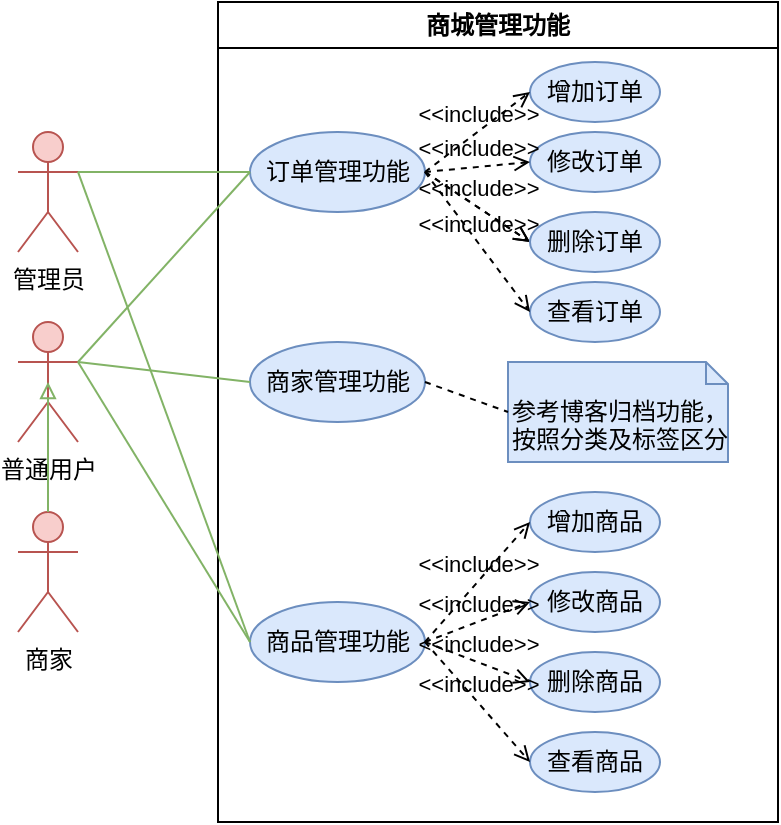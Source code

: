 <mxfile version="24.9.2">
  <diagram name="第 1 页" id="RTJovubdE_YrsCHvYEaq">
    <mxGraphModel dx="875" dy="474" grid="1" gridSize="10" guides="1" tooltips="1" connect="1" arrows="1" fold="1" page="1" pageScale="1" pageWidth="827" pageHeight="1169" math="0" shadow="0">
      <root>
        <mxCell id="0" />
        <mxCell id="1" parent="0" />
        <mxCell id="zeIB3MRSu70Jo39GSCDh-1" value="商城管理功能" style="swimlane;whiteSpace=wrap;html=1;" vertex="1" parent="1">
          <mxGeometry x="324" y="110" width="280" height="410" as="geometry" />
        </mxCell>
        <mxCell id="zeIB3MRSu70Jo39GSCDh-2" value="订单管理功能" style="ellipse;whiteSpace=wrap;html=1;fillColor=#dae8fc;strokeColor=#6c8ebf;" vertex="1" parent="zeIB3MRSu70Jo39GSCDh-1">
          <mxGeometry x="16" y="65" width="87.5" height="40" as="geometry" />
        </mxCell>
        <mxCell id="zeIB3MRSu70Jo39GSCDh-3" value="商家管理功能" style="ellipse;whiteSpace=wrap;html=1;fillColor=#dae8fc;strokeColor=#6c8ebf;" vertex="1" parent="zeIB3MRSu70Jo39GSCDh-1">
          <mxGeometry x="16" y="170" width="87.5" height="40" as="geometry" />
        </mxCell>
        <mxCell id="zeIB3MRSu70Jo39GSCDh-5" value="增加订单" style="ellipse;whiteSpace=wrap;html=1;fillColor=#dae8fc;strokeColor=#6c8ebf;" vertex="1" parent="zeIB3MRSu70Jo39GSCDh-1">
          <mxGeometry x="156" y="30" width="65" height="30" as="geometry" />
        </mxCell>
        <mxCell id="zeIB3MRSu70Jo39GSCDh-6" value="修改订单" style="ellipse;whiteSpace=wrap;html=1;fillColor=#dae8fc;strokeColor=#6c8ebf;" vertex="1" parent="zeIB3MRSu70Jo39GSCDh-1">
          <mxGeometry x="156" y="65" width="65" height="30" as="geometry" />
        </mxCell>
        <mxCell id="zeIB3MRSu70Jo39GSCDh-7" value="&amp;lt;&amp;lt;include&amp;gt;&amp;gt;" style="html=1;verticalAlign=bottom;labelBackgroundColor=none;endArrow=open;endFill=0;dashed=1;rounded=0;exitX=1;exitY=0.5;exitDx=0;exitDy=0;entryX=0;entryY=0.5;entryDx=0;entryDy=0;" edge="1" parent="zeIB3MRSu70Jo39GSCDh-1" source="zeIB3MRSu70Jo39GSCDh-2" target="zeIB3MRSu70Jo39GSCDh-5">
          <mxGeometry x="0.0" width="160" relative="1" as="geometry">
            <mxPoint x="155" y="155" as="sourcePoint" />
            <mxPoint x="205" y="125" as="targetPoint" />
            <mxPoint as="offset" />
          </mxGeometry>
        </mxCell>
        <mxCell id="zeIB3MRSu70Jo39GSCDh-8" value="&amp;lt;&amp;lt;include&amp;gt;&amp;gt;" style="html=1;verticalAlign=bottom;labelBackgroundColor=none;endArrow=open;endFill=0;dashed=1;rounded=0;entryX=0;entryY=0.5;entryDx=0;entryDy=0;exitX=1;exitY=0.5;exitDx=0;exitDy=0;" edge="1" parent="zeIB3MRSu70Jo39GSCDh-1" source="zeIB3MRSu70Jo39GSCDh-2" target="zeIB3MRSu70Jo39GSCDh-6">
          <mxGeometry x="0.0" width="160" relative="1" as="geometry">
            <mxPoint x="336" y="85" as="sourcePoint" />
            <mxPoint x="386" y="55" as="targetPoint" />
            <mxPoint as="offset" />
          </mxGeometry>
        </mxCell>
        <mxCell id="zeIB3MRSu70Jo39GSCDh-9" value="&amp;lt;&amp;lt;include&amp;gt;&amp;gt;" style="html=1;verticalAlign=bottom;labelBackgroundColor=none;endArrow=open;endFill=0;dashed=1;rounded=0;exitX=1;exitY=0.5;exitDx=0;exitDy=0;entryX=0;entryY=0.5;entryDx=0;entryDy=0;" edge="1" parent="zeIB3MRSu70Jo39GSCDh-1" source="zeIB3MRSu70Jo39GSCDh-2" target="zeIB3MRSu70Jo39GSCDh-23">
          <mxGeometry x="0.0" width="160" relative="1" as="geometry">
            <mxPoint x="396" y="95" as="sourcePoint" />
            <mxPoint x="446" y="65" as="targetPoint" />
            <mxPoint as="offset" />
          </mxGeometry>
        </mxCell>
        <mxCell id="zeIB3MRSu70Jo39GSCDh-10" value="查看订单" style="ellipse;whiteSpace=wrap;html=1;fillColor=#dae8fc;strokeColor=#6c8ebf;" vertex="1" parent="zeIB3MRSu70Jo39GSCDh-1">
          <mxGeometry x="156" y="140" width="65" height="30" as="geometry" />
        </mxCell>
        <mxCell id="zeIB3MRSu70Jo39GSCDh-11" value="&amp;lt;&amp;lt;include&amp;gt;&amp;gt;" style="html=1;verticalAlign=bottom;labelBackgroundColor=none;endArrow=open;endFill=0;dashed=1;rounded=0;exitX=1;exitY=0.5;exitDx=0;exitDy=0;entryX=0;entryY=0.5;entryDx=0;entryDy=0;" edge="1" parent="zeIB3MRSu70Jo39GSCDh-1" source="zeIB3MRSu70Jo39GSCDh-2" target="zeIB3MRSu70Jo39GSCDh-10">
          <mxGeometry x="0.0" width="160" relative="1" as="geometry">
            <mxPoint x="102.25" y="125" as="sourcePoint" />
            <mxPoint x="37.25" y="160" as="targetPoint" />
            <mxPoint as="offset" />
          </mxGeometry>
        </mxCell>
        <mxCell id="zeIB3MRSu70Jo39GSCDh-12" value="商品管理功能" style="ellipse;whiteSpace=wrap;html=1;fillColor=#dae8fc;strokeColor=#6c8ebf;" vertex="1" parent="zeIB3MRSu70Jo39GSCDh-1">
          <mxGeometry x="16" y="300" width="87.5" height="40" as="geometry" />
        </mxCell>
        <mxCell id="zeIB3MRSu70Jo39GSCDh-13" value="增加商品" style="ellipse;whiteSpace=wrap;html=1;fillColor=#dae8fc;strokeColor=#6c8ebf;" vertex="1" parent="zeIB3MRSu70Jo39GSCDh-1">
          <mxGeometry x="156" y="245" width="65" height="30" as="geometry" />
        </mxCell>
        <mxCell id="zeIB3MRSu70Jo39GSCDh-14" value="修改商品" style="ellipse;whiteSpace=wrap;html=1;fillColor=#dae8fc;strokeColor=#6c8ebf;" vertex="1" parent="zeIB3MRSu70Jo39GSCDh-1">
          <mxGeometry x="156" y="285" width="65" height="30" as="geometry" />
        </mxCell>
        <mxCell id="zeIB3MRSu70Jo39GSCDh-15" value="删除商品" style="ellipse;whiteSpace=wrap;html=1;fillColor=#dae8fc;strokeColor=#6c8ebf;" vertex="1" parent="zeIB3MRSu70Jo39GSCDh-1">
          <mxGeometry x="156" y="325" width="65" height="30" as="geometry" />
        </mxCell>
        <mxCell id="zeIB3MRSu70Jo39GSCDh-16" value="查看商品" style="ellipse;whiteSpace=wrap;html=1;fillColor=#dae8fc;strokeColor=#6c8ebf;" vertex="1" parent="zeIB3MRSu70Jo39GSCDh-1">
          <mxGeometry x="156" y="365" width="65" height="30" as="geometry" />
        </mxCell>
        <mxCell id="zeIB3MRSu70Jo39GSCDh-17" value="&amp;lt;&amp;lt;include&amp;gt;&amp;gt;" style="html=1;verticalAlign=bottom;labelBackgroundColor=none;endArrow=open;endFill=0;dashed=1;rounded=0;exitX=1;exitY=0.5;exitDx=0;exitDy=0;entryX=0;entryY=0.5;entryDx=0;entryDy=0;" edge="1" parent="zeIB3MRSu70Jo39GSCDh-1" source="zeIB3MRSu70Jo39GSCDh-12" target="zeIB3MRSu70Jo39GSCDh-13">
          <mxGeometry x="0.0" width="160" relative="1" as="geometry">
            <mxPoint x="82.5" y="225" as="sourcePoint" />
            <mxPoint x="113.5" y="305" as="targetPoint" />
            <mxPoint as="offset" />
          </mxGeometry>
        </mxCell>
        <mxCell id="zeIB3MRSu70Jo39GSCDh-18" value="&amp;lt;&amp;lt;include&amp;gt;&amp;gt;" style="html=1;verticalAlign=bottom;labelBackgroundColor=none;endArrow=open;endFill=0;dashed=1;rounded=0;entryX=0;entryY=0.5;entryDx=0;entryDy=0;exitX=1;exitY=0.5;exitDx=0;exitDy=0;" edge="1" parent="zeIB3MRSu70Jo39GSCDh-1" source="zeIB3MRSu70Jo39GSCDh-12" target="zeIB3MRSu70Jo39GSCDh-14">
          <mxGeometry x="0.0" width="160" relative="1" as="geometry">
            <mxPoint x="116" y="310" as="sourcePoint" />
            <mxPoint x="155" y="275" as="targetPoint" />
            <mxPoint as="offset" />
          </mxGeometry>
        </mxCell>
        <mxCell id="zeIB3MRSu70Jo39GSCDh-19" value="&amp;lt;&amp;lt;include&amp;gt;&amp;gt;" style="html=1;verticalAlign=bottom;labelBackgroundColor=none;endArrow=open;endFill=0;dashed=1;rounded=0;entryX=0;entryY=0.5;entryDx=0;entryDy=0;exitX=1;exitY=0.5;exitDx=0;exitDy=0;" edge="1" parent="zeIB3MRSu70Jo39GSCDh-1" source="zeIB3MRSu70Jo39GSCDh-12" target="zeIB3MRSu70Jo39GSCDh-15">
          <mxGeometry x="0.0" width="160" relative="1" as="geometry">
            <mxPoint x="64.25" y="359.31" as="sourcePoint" />
            <mxPoint x="95.25" y="359.31" as="targetPoint" />
            <mxPoint as="offset" />
          </mxGeometry>
        </mxCell>
        <mxCell id="zeIB3MRSu70Jo39GSCDh-20" value="&amp;lt;&amp;lt;include&amp;gt;&amp;gt;" style="html=1;verticalAlign=bottom;labelBackgroundColor=none;endArrow=open;endFill=0;dashed=1;rounded=0;entryX=0;entryY=0.5;entryDx=0;entryDy=0;exitX=1;exitY=0.5;exitDx=0;exitDy=0;" edge="1" parent="zeIB3MRSu70Jo39GSCDh-1" source="zeIB3MRSu70Jo39GSCDh-12" target="zeIB3MRSu70Jo39GSCDh-16">
          <mxGeometry x="0.0" width="160" relative="1" as="geometry">
            <mxPoint x="346" y="290" as="sourcePoint" />
            <mxPoint x="377" y="290" as="targetPoint" />
            <mxPoint as="offset" />
          </mxGeometry>
        </mxCell>
        <mxCell id="zeIB3MRSu70Jo39GSCDh-21" value="参考博客归档功能，按照分类及标签区分" style="shape=note2;boundedLbl=1;whiteSpace=wrap;html=1;size=11;verticalAlign=top;align=left;fillColor=#dae8fc;strokeColor=#6c8ebf;" vertex="1" parent="zeIB3MRSu70Jo39GSCDh-1">
          <mxGeometry x="145" y="180" width="110" height="50" as="geometry" />
        </mxCell>
        <mxCell id="zeIB3MRSu70Jo39GSCDh-22" value="" style="html=1;verticalAlign=bottom;labelBackgroundColor=none;endArrow=open;endFill=0;dashed=1;rounded=0;exitX=1;exitY=0.5;exitDx=0;exitDy=0;entryX=0;entryY=0.5;entryDx=0;entryDy=0;" edge="1" parent="zeIB3MRSu70Jo39GSCDh-1" source="zeIB3MRSu70Jo39GSCDh-2" target="zeIB3MRSu70Jo39GSCDh-23">
          <mxGeometry x="0.0" width="160" relative="1" as="geometry">
            <mxPoint x="418" y="195" as="sourcePoint" />
            <mxPoint x="479" y="275" as="targetPoint" />
            <mxPoint as="offset" />
          </mxGeometry>
        </mxCell>
        <mxCell id="zeIB3MRSu70Jo39GSCDh-23" value="删除订单" style="ellipse;whiteSpace=wrap;html=1;fillColor=#dae8fc;strokeColor=#6c8ebf;" vertex="1" parent="zeIB3MRSu70Jo39GSCDh-1">
          <mxGeometry x="156" y="105" width="65" height="30" as="geometry" />
        </mxCell>
        <mxCell id="zeIB3MRSu70Jo39GSCDh-24" value="" style="endArrow=none;dashed=1;html=1;rounded=0;exitX=1;exitY=0.5;exitDx=0;exitDy=0;entryX=0;entryY=0.5;entryDx=0;entryDy=0;entryPerimeter=0;" edge="1" parent="zeIB3MRSu70Jo39GSCDh-1" source="zeIB3MRSu70Jo39GSCDh-3" target="zeIB3MRSu70Jo39GSCDh-21">
          <mxGeometry width="50" height="50" relative="1" as="geometry">
            <mxPoint x="346" y="200" as="sourcePoint" />
            <mxPoint x="448.5" y="220" as="targetPoint" />
          </mxGeometry>
        </mxCell>
        <mxCell id="zeIB3MRSu70Jo39GSCDh-26" value="普通用户" style="shape=umlActor;verticalLabelPosition=bottom;verticalAlign=top;html=1;fillColor=#f8cecc;strokeColor=#b85450;" vertex="1" parent="1">
          <mxGeometry x="224" y="270" width="30" height="60" as="geometry" />
        </mxCell>
        <mxCell id="zeIB3MRSu70Jo39GSCDh-27" value="商家" style="shape=umlActor;verticalLabelPosition=bottom;verticalAlign=top;html=1;fillColor=#f8cecc;strokeColor=#b85450;" vertex="1" parent="1">
          <mxGeometry x="224" y="365" width="30" height="60" as="geometry" />
        </mxCell>
        <mxCell id="zeIB3MRSu70Jo39GSCDh-28" value="管理员" style="shape=umlActor;verticalLabelPosition=bottom;verticalAlign=top;html=1;fillColor=#f8cecc;strokeColor=#b85450;" vertex="1" parent="1">
          <mxGeometry x="224" y="175" width="30" height="60" as="geometry" />
        </mxCell>
        <mxCell id="zeIB3MRSu70Jo39GSCDh-29" value="" style="endArrow=block;endFill=0;html=1;rounded=0;fillColor=#d5e8d4;strokeColor=#82b366;exitX=0.5;exitY=0;exitDx=0;exitDy=0;exitPerimeter=0;entryX=0.5;entryY=0.5;entryDx=0;entryDy=0;entryPerimeter=0;" edge="1" parent="1" source="zeIB3MRSu70Jo39GSCDh-27" target="zeIB3MRSu70Jo39GSCDh-26">
          <mxGeometry width="160" relative="1" as="geometry">
            <mxPoint x="279" y="515" as="sourcePoint" />
            <mxPoint x="264" y="435" as="targetPoint" />
          </mxGeometry>
        </mxCell>
        <mxCell id="zeIB3MRSu70Jo39GSCDh-31" value="" style="endArrow=none;html=1;rounded=0;fillColor=#d5e8d4;strokeColor=#82b366;entryX=1;entryY=0.333;entryDx=0;entryDy=0;entryPerimeter=0;exitX=0;exitY=0.5;exitDx=0;exitDy=0;" edge="1" parent="1" source="zeIB3MRSu70Jo39GSCDh-3" target="zeIB3MRSu70Jo39GSCDh-26">
          <mxGeometry width="50" height="50" relative="1" as="geometry">
            <mxPoint x="404" y="260" as="sourcePoint" />
            <mxPoint x="264" y="280" as="targetPoint" />
          </mxGeometry>
        </mxCell>
        <mxCell id="zeIB3MRSu70Jo39GSCDh-32" value="" style="endArrow=none;html=1;rounded=0;fillColor=#d5e8d4;strokeColor=#82b366;entryX=1;entryY=0.333;entryDx=0;entryDy=0;entryPerimeter=0;exitX=0;exitY=0.5;exitDx=0;exitDy=0;" edge="1" parent="1" source="zeIB3MRSu70Jo39GSCDh-2" target="zeIB3MRSu70Jo39GSCDh-28">
          <mxGeometry width="50" height="50" relative="1" as="geometry">
            <mxPoint x="367" y="250" as="sourcePoint" />
            <mxPoint x="254" y="200" as="targetPoint" />
          </mxGeometry>
        </mxCell>
        <mxCell id="zeIB3MRSu70Jo39GSCDh-33" value="" style="endArrow=none;html=1;rounded=0;fillColor=#d5e8d4;strokeColor=#82b366;entryX=0;entryY=0.5;entryDx=0;entryDy=0;exitX=1;exitY=0.333;exitDx=0;exitDy=0;exitPerimeter=0;" edge="1" parent="1" source="zeIB3MRSu70Jo39GSCDh-26" target="zeIB3MRSu70Jo39GSCDh-2">
          <mxGeometry width="50" height="50" relative="1" as="geometry">
            <mxPoint x="350" y="310" as="sourcePoint" />
            <mxPoint x="264" y="300" as="targetPoint" />
          </mxGeometry>
        </mxCell>
        <mxCell id="zeIB3MRSu70Jo39GSCDh-34" value="" style="endArrow=none;html=1;rounded=0;fillColor=#d5e8d4;strokeColor=#82b366;exitX=0;exitY=0.5;exitDx=0;exitDy=0;entryX=1;entryY=0.333;entryDx=0;entryDy=0;entryPerimeter=0;" edge="1" parent="1" source="zeIB3MRSu70Jo39GSCDh-12" target="zeIB3MRSu70Jo39GSCDh-28">
          <mxGeometry width="50" height="50" relative="1" as="geometry">
            <mxPoint x="350" y="205" as="sourcePoint" />
            <mxPoint x="270" y="220" as="targetPoint" />
          </mxGeometry>
        </mxCell>
        <mxCell id="zeIB3MRSu70Jo39GSCDh-35" value="" style="endArrow=none;html=1;rounded=0;fillColor=#d5e8d4;strokeColor=#82b366;exitX=0;exitY=0.5;exitDx=0;exitDy=0;entryX=1;entryY=0.333;entryDx=0;entryDy=0;entryPerimeter=0;" edge="1" parent="1" source="zeIB3MRSu70Jo39GSCDh-12" target="zeIB3MRSu70Jo39GSCDh-26">
          <mxGeometry width="50" height="50" relative="1" as="geometry">
            <mxPoint x="350" y="440" as="sourcePoint" />
            <mxPoint x="264" y="205" as="targetPoint" />
          </mxGeometry>
        </mxCell>
      </root>
    </mxGraphModel>
  </diagram>
</mxfile>
